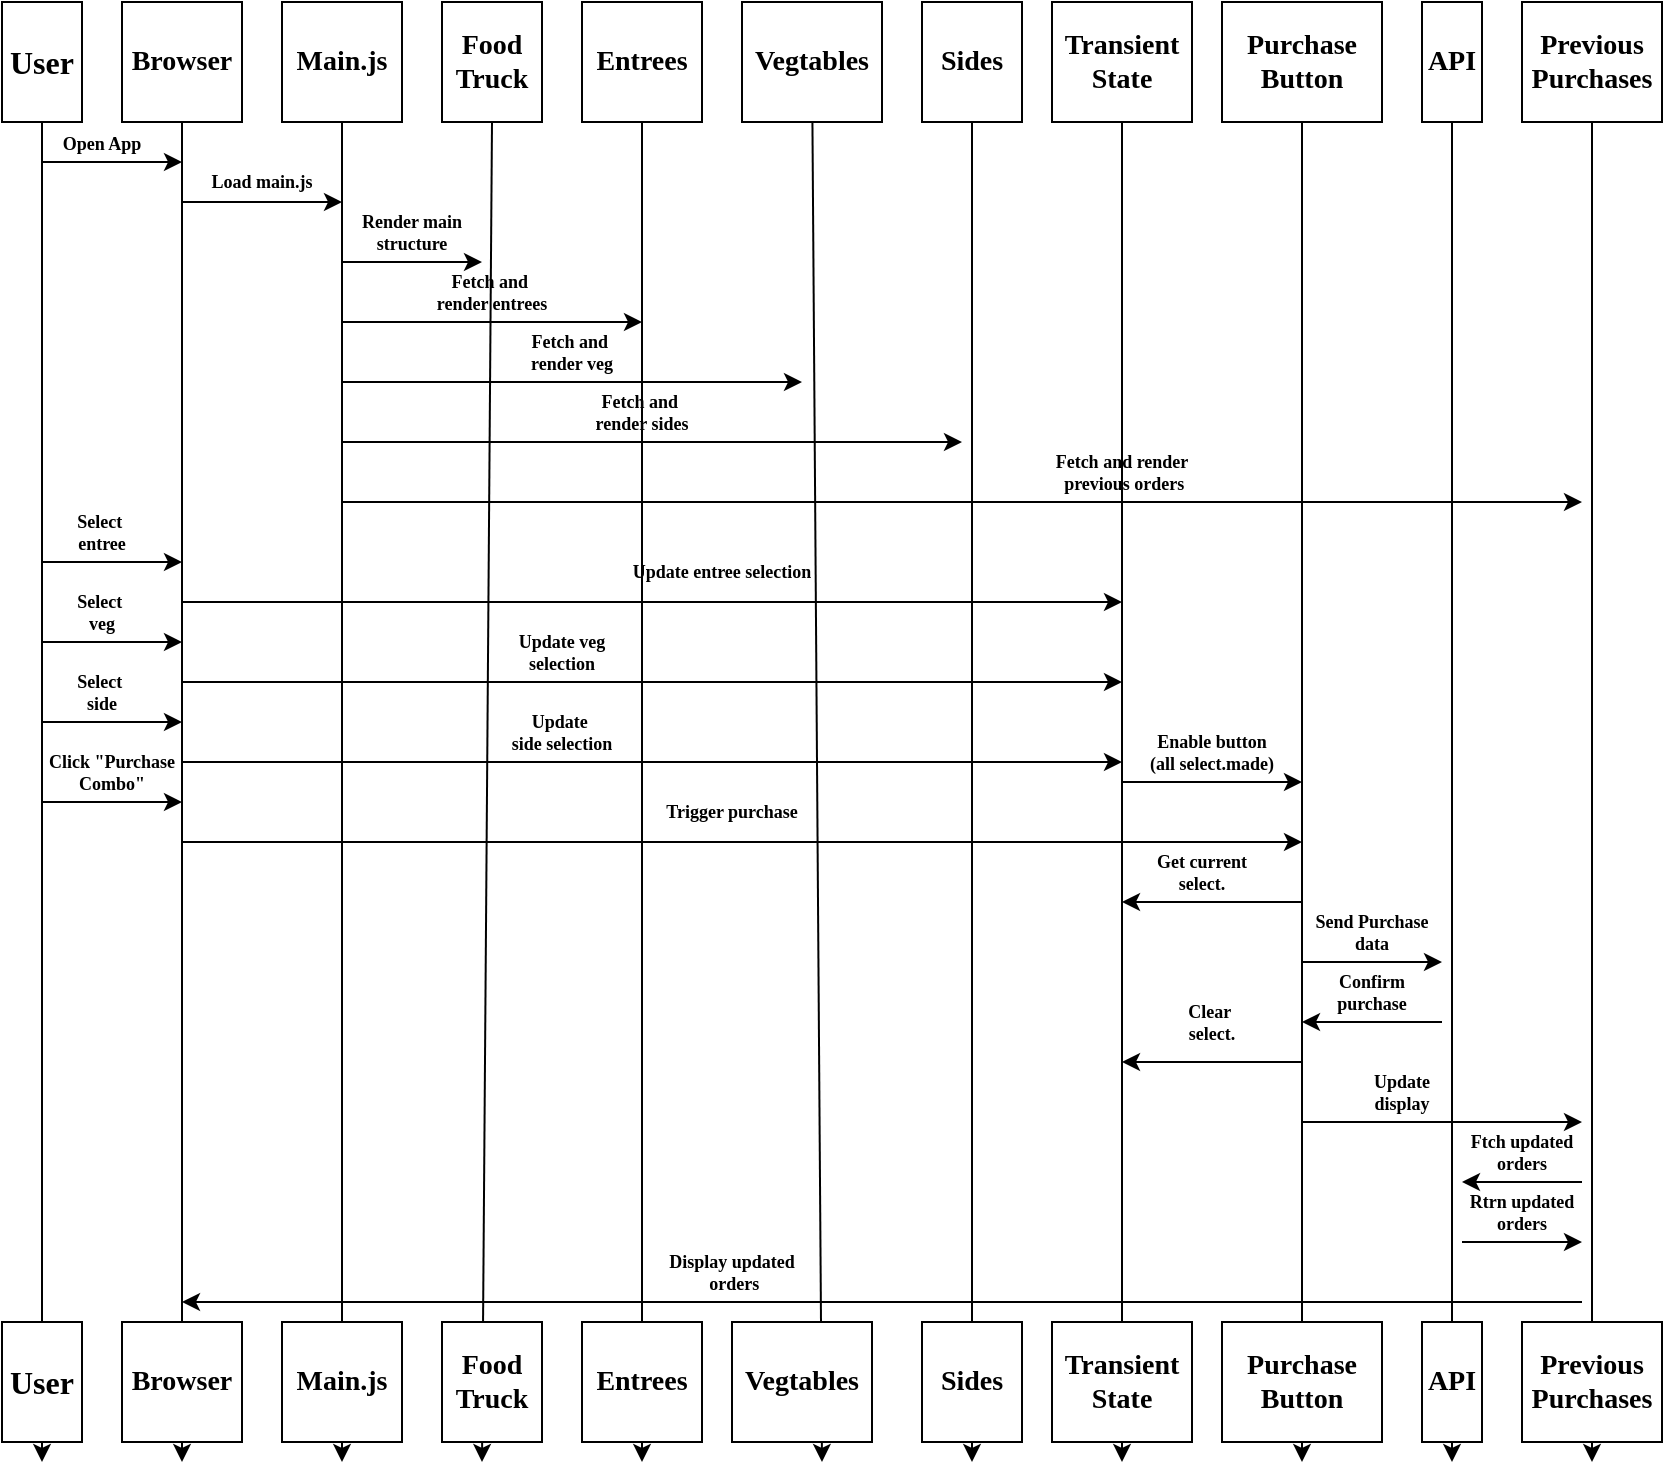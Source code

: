 <mxfile>
    <diagram id="aIg72IlpRUiw0QRfUxOD" name="Page-1">
        <mxGraphModel dx="1284" dy="611" grid="1" gridSize="10" guides="1" tooltips="1" connect="1" arrows="1" fold="1" page="1" pageScale="1" pageWidth="850" pageHeight="1100" math="0" shadow="0">
            <root>
                <mxCell id="0"/>
                <mxCell id="1" parent="0"/>
                <mxCell id="15" style="edgeStyle=none;html=1;fontFamily=Comic Sans MS;fontSize=14;startArrow=none;" edge="1" parent="1" source="87">
                    <mxGeometry relative="1" as="geometry">
                        <mxPoint x="30" y="770" as="targetPoint"/>
                        <Array as="points"/>
                    </mxGeometry>
                </mxCell>
                <mxCell id="2" value="&lt;font size=&quot;3&quot; face=&quot;Comic Sans MS&quot;&gt;&lt;b&gt;User&lt;/b&gt;&lt;/font&gt;" style="whiteSpace=wrap;html=1;" vertex="1" parent="1">
                    <mxGeometry x="10" y="40" width="40" height="60" as="geometry"/>
                </mxCell>
                <mxCell id="16" style="edgeStyle=none;html=1;exitX=0.5;exitY=1;exitDx=0;exitDy=0;fontFamily=Comic Sans MS;fontSize=14;" edge="1" parent="1" source="3">
                    <mxGeometry relative="1" as="geometry">
                        <mxPoint x="100" y="770" as="targetPoint"/>
                    </mxGeometry>
                </mxCell>
                <mxCell id="3" value="&lt;font face=&quot;Comic Sans MS&quot;&gt;&lt;span style=&quot;font-size: 14px;&quot;&gt;&lt;b&gt;Browser&lt;/b&gt;&lt;br&gt;&lt;/span&gt;&lt;/font&gt;" style="whiteSpace=wrap;html=1;" vertex="1" parent="1">
                    <mxGeometry x="70" y="40" width="60" height="60" as="geometry"/>
                </mxCell>
                <mxCell id="17" style="edgeStyle=none;html=1;exitX=0.5;exitY=1;exitDx=0;exitDy=0;fontFamily=Comic Sans MS;fontSize=14;" edge="1" parent="1" source="4">
                    <mxGeometry relative="1" as="geometry">
                        <mxPoint x="180" y="770" as="targetPoint"/>
                    </mxGeometry>
                </mxCell>
                <mxCell id="4" value="&lt;font face=&quot;Comic Sans MS&quot; style=&quot;font-size: 14px;&quot;&gt;&lt;b&gt;Main.js&lt;/b&gt;&lt;/font&gt;" style="whiteSpace=wrap;html=1;" vertex="1" parent="1">
                    <mxGeometry x="150" y="40" width="60" height="60" as="geometry"/>
                </mxCell>
                <mxCell id="18" style="edgeStyle=none;html=1;exitX=0.5;exitY=1;exitDx=0;exitDy=0;fontFamily=Comic Sans MS;fontSize=14;" edge="1" parent="1" source="5">
                    <mxGeometry relative="1" as="geometry">
                        <mxPoint x="250" y="770" as="targetPoint"/>
                    </mxGeometry>
                </mxCell>
                <mxCell id="5" value="&lt;font face=&quot;Comic Sans MS&quot;&gt;&lt;span style=&quot;font-size: 14px;&quot;&gt;&lt;b&gt;Food Truck&lt;/b&gt;&lt;/span&gt;&lt;/font&gt;" style="whiteSpace=wrap;html=1;" vertex="1" parent="1">
                    <mxGeometry x="230" y="40" width="50" height="60" as="geometry"/>
                </mxCell>
                <mxCell id="19" style="edgeStyle=none;html=1;exitX=0.5;exitY=1;exitDx=0;exitDy=0;fontFamily=Comic Sans MS;fontSize=14;startArrow=none;" edge="1" parent="1" source="92">
                    <mxGeometry relative="1" as="geometry">
                        <mxPoint x="330" y="770" as="targetPoint"/>
                    </mxGeometry>
                </mxCell>
                <mxCell id="6" value="&lt;b&gt;Entrees&lt;/b&gt;" style="whiteSpace=wrap;html=1;fontFamily=Comic Sans MS;fontSize=14;" vertex="1" parent="1">
                    <mxGeometry x="300" y="40" width="60" height="60" as="geometry"/>
                </mxCell>
                <mxCell id="22" style="edgeStyle=none;html=1;exitX=0.5;exitY=1;exitDx=0;exitDy=0;fontFamily=Comic Sans MS;fontSize=14;startArrow=none;" edge="1" parent="1" source="97">
                    <mxGeometry relative="1" as="geometry">
                        <mxPoint x="570" y="770" as="targetPoint"/>
                    </mxGeometry>
                </mxCell>
                <mxCell id="9" value="&lt;b&gt;Transient&lt;br&gt;State&lt;/b&gt;" style="whiteSpace=wrap;html=1;fontFamily=Comic Sans MS;fontSize=14;" vertex="1" parent="1">
                    <mxGeometry x="535" y="40" width="70" height="60" as="geometry"/>
                </mxCell>
                <mxCell id="21" style="edgeStyle=none;html=1;exitX=0.5;exitY=1;exitDx=0;exitDy=0;fontFamily=Comic Sans MS;fontSize=14;startArrow=none;" edge="1" parent="1" source="95">
                    <mxGeometry relative="1" as="geometry">
                        <mxPoint x="495" y="770" as="targetPoint"/>
                    </mxGeometry>
                </mxCell>
                <mxCell id="10" value="&lt;b&gt;Sides&lt;/b&gt;" style="whiteSpace=wrap;html=1;fontFamily=Comic Sans MS;fontSize=14;" vertex="1" parent="1">
                    <mxGeometry x="470" y="40" width="50" height="60" as="geometry"/>
                </mxCell>
                <mxCell id="20" style="edgeStyle=none;html=1;fontFamily=Comic Sans MS;fontSize=14;" edge="1" parent="1" source="11">
                    <mxGeometry relative="1" as="geometry">
                        <mxPoint x="420" y="770" as="targetPoint"/>
                    </mxGeometry>
                </mxCell>
                <mxCell id="11" value="&lt;b&gt;Vegtables&lt;/b&gt;" style="whiteSpace=wrap;html=1;fontFamily=Comic Sans MS;fontSize=14;" vertex="1" parent="1">
                    <mxGeometry x="380" y="40" width="70" height="60" as="geometry"/>
                </mxCell>
                <mxCell id="23" style="edgeStyle=none;html=1;exitX=0.5;exitY=1;exitDx=0;exitDy=0;fontFamily=Comic Sans MS;fontSize=14;" edge="1" parent="1" source="12">
                    <mxGeometry relative="1" as="geometry">
                        <mxPoint x="660" y="770" as="targetPoint"/>
                    </mxGeometry>
                </mxCell>
                <mxCell id="12" value="&lt;font face=&quot;Comic Sans MS&quot;&gt;&lt;span style=&quot;font-size: 14px;&quot;&gt;&lt;b&gt;Purchase&lt;br&gt;Button&lt;/b&gt;&lt;br&gt;&lt;/span&gt;&lt;/font&gt;" style="whiteSpace=wrap;html=1;" vertex="1" parent="1">
                    <mxGeometry x="620" y="40" width="80" height="60" as="geometry"/>
                </mxCell>
                <mxCell id="24" style="edgeStyle=none;html=1;exitX=0.5;exitY=1;exitDx=0;exitDy=0;fontFamily=Comic Sans MS;fontSize=14;startArrow=none;" edge="1" parent="1" source="100">
                    <mxGeometry relative="1" as="geometry">
                        <mxPoint x="735" y="770" as="targetPoint"/>
                    </mxGeometry>
                </mxCell>
                <mxCell id="13" value="&lt;b&gt;API&lt;/b&gt;" style="whiteSpace=wrap;html=1;fontFamily=Comic Sans MS;fontSize=14;" vertex="1" parent="1">
                    <mxGeometry x="720" y="40" width="30" height="60" as="geometry"/>
                </mxCell>
                <mxCell id="25" style="edgeStyle=none;html=1;fontFamily=Comic Sans MS;fontSize=14;" edge="1" parent="1" source="14">
                    <mxGeometry relative="1" as="geometry">
                        <mxPoint x="805" y="770" as="targetPoint"/>
                    </mxGeometry>
                </mxCell>
                <mxCell id="14" value="&lt;b&gt;Previous&lt;br&gt;Purchases&lt;/b&gt;" style="whiteSpace=wrap;html=1;fontFamily=Comic Sans MS;fontSize=14;" vertex="1" parent="1">
                    <mxGeometry x="770" y="40" width="70" height="60" as="geometry"/>
                </mxCell>
                <mxCell id="28" value="" style="edgeStyle=none;orthogonalLoop=1;jettySize=auto;html=1;fontFamily=Comic Sans MS;fontSize=14;" edge="1" parent="1">
                    <mxGeometry width="80" relative="1" as="geometry">
                        <mxPoint x="420" y="180" as="sourcePoint"/>
                        <mxPoint x="420" y="180" as="targetPoint"/>
                    </mxGeometry>
                </mxCell>
                <mxCell id="30" value="" style="edgeStyle=none;orthogonalLoop=1;jettySize=auto;html=1;fontFamily=Comic Sans MS;fontSize=14;" edge="1" parent="1">
                    <mxGeometry width="80" relative="1" as="geometry">
                        <mxPoint x="100" y="120" as="sourcePoint"/>
                        <mxPoint x="100" y="120" as="targetPoint"/>
                        <Array as="points"/>
                    </mxGeometry>
                </mxCell>
                <mxCell id="31" value="" style="edgeStyle=none;orthogonalLoop=1;jettySize=auto;html=1;fontFamily=Comic Sans MS;fontSize=14;" edge="1" parent="1">
                    <mxGeometry width="80" relative="1" as="geometry">
                        <mxPoint x="30" y="120" as="sourcePoint"/>
                        <mxPoint x="100" y="120" as="targetPoint"/>
                        <Array as="points"/>
                    </mxGeometry>
                </mxCell>
                <mxCell id="33" value="&lt;font style=&quot;font-size: 9px;&quot;&gt;&lt;b&gt;Open App&lt;/b&gt;&lt;/font&gt;" style="text;strokeColor=none;align=center;fillColor=none;html=1;verticalAlign=middle;whiteSpace=wrap;rounded=0;fontFamily=Comic Sans MS;fontSize=14;" vertex="1" parent="1">
                    <mxGeometry x="30" y="100" width="60" height="20" as="geometry"/>
                </mxCell>
                <mxCell id="34" value="" style="edgeStyle=none;orthogonalLoop=1;jettySize=auto;html=1;fontFamily=Comic Sans MS;fontSize=9;" edge="1" parent="1">
                    <mxGeometry width="80" relative="1" as="geometry">
                        <mxPoint x="100" y="140" as="sourcePoint"/>
                        <mxPoint x="180" y="140" as="targetPoint"/>
                    </mxGeometry>
                </mxCell>
                <mxCell id="35" value="&lt;b&gt;Load main.js&lt;/b&gt;" style="text;strokeColor=none;align=center;fillColor=none;html=1;verticalAlign=middle;whiteSpace=wrap;rounded=0;fontFamily=Comic Sans MS;fontSize=9;" vertex="1" parent="1">
                    <mxGeometry x="110" y="120" width="60" height="20" as="geometry"/>
                </mxCell>
                <mxCell id="36" value="" style="edgeStyle=none;orthogonalLoop=1;jettySize=auto;html=1;fontFamily=Comic Sans MS;fontSize=9;" edge="1" parent="1">
                    <mxGeometry width="80" relative="1" as="geometry">
                        <mxPoint x="180" y="170" as="sourcePoint"/>
                        <mxPoint x="250" y="170" as="targetPoint"/>
                    </mxGeometry>
                </mxCell>
                <mxCell id="37" value="&lt;b&gt;Render main&lt;br&gt;structure&lt;br&gt;&lt;/b&gt;" style="text;strokeColor=none;align=center;fillColor=none;html=1;verticalAlign=middle;whiteSpace=wrap;rounded=0;fontFamily=Comic Sans MS;fontSize=9;" vertex="1" parent="1">
                    <mxGeometry x="180" y="140" width="70" height="30" as="geometry"/>
                </mxCell>
                <mxCell id="38" value="" style="edgeStyle=none;orthogonalLoop=1;jettySize=auto;html=1;fontFamily=Comic Sans MS;fontSize=9;" edge="1" parent="1">
                    <mxGeometry width="80" relative="1" as="geometry">
                        <mxPoint x="180" y="200" as="sourcePoint"/>
                        <mxPoint x="330" y="200" as="targetPoint"/>
                    </mxGeometry>
                </mxCell>
                <mxCell id="39" value="&lt;b&gt;Fetch and&amp;nbsp;&lt;br&gt;render entrees&lt;br&gt;&lt;/b&gt;" style="text;strokeColor=none;align=center;fillColor=none;html=1;verticalAlign=middle;whiteSpace=wrap;rounded=0;fontFamily=Comic Sans MS;fontSize=9;" vertex="1" parent="1">
                    <mxGeometry x="210" y="170" width="90" height="30" as="geometry"/>
                </mxCell>
                <mxCell id="40" value="" style="edgeStyle=none;orthogonalLoop=1;jettySize=auto;html=1;fontFamily=Comic Sans MS;fontSize=9;" edge="1" parent="1">
                    <mxGeometry width="80" relative="1" as="geometry">
                        <mxPoint x="180" y="230" as="sourcePoint"/>
                        <mxPoint x="410" y="230" as="targetPoint"/>
                        <Array as="points"/>
                    </mxGeometry>
                </mxCell>
                <mxCell id="41" value="&lt;b&gt;Fetch and&amp;nbsp;&lt;br&gt;render veg&lt;br&gt;&lt;/b&gt;" style="text;strokeColor=none;align=center;fillColor=none;html=1;verticalAlign=middle;whiteSpace=wrap;rounded=0;fontFamily=Comic Sans MS;fontSize=9;" vertex="1" parent="1">
                    <mxGeometry x="260" y="200" width="70" height="30" as="geometry"/>
                </mxCell>
                <mxCell id="43" value="" style="edgeStyle=none;orthogonalLoop=1;jettySize=auto;html=1;fontFamily=Comic Sans MS;fontSize=9;" edge="1" parent="1">
                    <mxGeometry width="80" relative="1" as="geometry">
                        <mxPoint x="180" y="260" as="sourcePoint"/>
                        <mxPoint x="490" y="260" as="targetPoint"/>
                        <Array as="points"/>
                    </mxGeometry>
                </mxCell>
                <mxCell id="44" value="&lt;b&gt;Fetch and&amp;nbsp;&lt;br&gt;render sides&lt;br&gt;&lt;/b&gt;" style="text;strokeColor=none;align=center;fillColor=none;html=1;verticalAlign=middle;whiteSpace=wrap;rounded=0;fontFamily=Comic Sans MS;fontSize=9;" vertex="1" parent="1">
                    <mxGeometry x="300" y="230" width="60" height="30" as="geometry"/>
                </mxCell>
                <mxCell id="45" value="" style="edgeStyle=none;orthogonalLoop=1;jettySize=auto;html=1;fontFamily=Comic Sans MS;fontSize=9;" edge="1" parent="1">
                    <mxGeometry width="80" relative="1" as="geometry">
                        <mxPoint x="180" y="290" as="sourcePoint"/>
                        <mxPoint x="800" y="290" as="targetPoint"/>
                        <Array as="points"/>
                    </mxGeometry>
                </mxCell>
                <mxCell id="46" value="&lt;b&gt;Fetch and render&lt;br&gt;&amp;nbsp;previous orders&lt;br&gt;&lt;/b&gt;" style="text;strokeColor=none;align=center;fillColor=none;html=1;verticalAlign=middle;whiteSpace=wrap;rounded=0;fontFamily=Comic Sans MS;fontSize=9;" vertex="1" parent="1">
                    <mxGeometry x="520" y="260" width="100" height="30" as="geometry"/>
                </mxCell>
                <mxCell id="47" value="" style="edgeStyle=none;orthogonalLoop=1;jettySize=auto;html=1;fontFamily=Comic Sans MS;fontSize=9;" edge="1" parent="1">
                    <mxGeometry width="80" relative="1" as="geometry">
                        <mxPoint x="30" y="320" as="sourcePoint"/>
                        <mxPoint x="100" y="320" as="targetPoint"/>
                        <Array as="points"/>
                    </mxGeometry>
                </mxCell>
                <mxCell id="48" value="&lt;b&gt;Select&amp;nbsp;&lt;br&gt;entree&lt;br&gt;&lt;/b&gt;" style="text;strokeColor=none;align=center;fillColor=none;html=1;verticalAlign=middle;whiteSpace=wrap;rounded=0;fontFamily=Comic Sans MS;fontSize=9;" vertex="1" parent="1">
                    <mxGeometry x="30" y="290" width="60" height="30" as="geometry"/>
                </mxCell>
                <mxCell id="49" value="" style="edgeStyle=none;orthogonalLoop=1;jettySize=auto;html=1;fontFamily=Comic Sans MS;fontSize=9;" edge="1" parent="1">
                    <mxGeometry width="80" relative="1" as="geometry">
                        <mxPoint x="100" y="340" as="sourcePoint"/>
                        <mxPoint x="570" y="340" as="targetPoint"/>
                        <Array as="points"/>
                    </mxGeometry>
                </mxCell>
                <mxCell id="50" value="&lt;b&gt;Update entree selection&lt;/b&gt;" style="text;strokeColor=none;align=center;fillColor=none;html=1;verticalAlign=middle;whiteSpace=wrap;rounded=0;fontFamily=Comic Sans MS;fontSize=9;" vertex="1" parent="1">
                    <mxGeometry x="320" y="310" width="100" height="30" as="geometry"/>
                </mxCell>
                <mxCell id="52" value="" style="edgeStyle=none;orthogonalLoop=1;jettySize=auto;html=1;fontFamily=Comic Sans MS;fontSize=9;" edge="1" parent="1">
                    <mxGeometry width="80" relative="1" as="geometry">
                        <mxPoint x="30" y="360" as="sourcePoint"/>
                        <mxPoint x="100" y="360" as="targetPoint"/>
                        <Array as="points"/>
                    </mxGeometry>
                </mxCell>
                <mxCell id="53" value="&lt;b&gt;Select&amp;nbsp;&lt;br&gt;veg&lt;br&gt;&lt;/b&gt;" style="text;strokeColor=none;align=center;fillColor=none;html=1;verticalAlign=middle;whiteSpace=wrap;rounded=0;fontFamily=Comic Sans MS;fontSize=9;" vertex="1" parent="1">
                    <mxGeometry x="30" y="330" width="60" height="30" as="geometry"/>
                </mxCell>
                <mxCell id="54" value="" style="edgeStyle=none;orthogonalLoop=1;jettySize=auto;html=1;fontFamily=Comic Sans MS;fontSize=9;" edge="1" parent="1">
                    <mxGeometry width="80" relative="1" as="geometry">
                        <mxPoint x="100" y="380" as="sourcePoint"/>
                        <mxPoint x="570" y="380" as="targetPoint"/>
                        <Array as="points"/>
                    </mxGeometry>
                </mxCell>
                <mxCell id="55" value="&lt;b&gt;Update veg&lt;br&gt;selection&lt;br&gt;&lt;/b&gt;" style="text;strokeColor=none;align=center;fillColor=none;html=1;verticalAlign=middle;whiteSpace=wrap;rounded=0;fontFamily=Comic Sans MS;fontSize=9;" vertex="1" parent="1">
                    <mxGeometry x="260" y="350" width="60" height="30" as="geometry"/>
                </mxCell>
                <mxCell id="56" value="" style="edgeStyle=none;orthogonalLoop=1;jettySize=auto;html=1;fontFamily=Comic Sans MS;fontSize=9;" edge="1" parent="1">
                    <mxGeometry width="80" relative="1" as="geometry">
                        <mxPoint x="30" y="400" as="sourcePoint"/>
                        <mxPoint x="100" y="400" as="targetPoint"/>
                        <Array as="points"/>
                    </mxGeometry>
                </mxCell>
                <mxCell id="57" value="&lt;b&gt;Select&amp;nbsp;&lt;br&gt;side&lt;br&gt;&lt;/b&gt;" style="text;strokeColor=none;align=center;fillColor=none;html=1;verticalAlign=middle;whiteSpace=wrap;rounded=0;fontFamily=Comic Sans MS;fontSize=9;" vertex="1" parent="1">
                    <mxGeometry x="30" y="370" width="60" height="30" as="geometry"/>
                </mxCell>
                <mxCell id="58" value="" style="edgeStyle=none;orthogonalLoop=1;jettySize=auto;html=1;fontFamily=Comic Sans MS;fontSize=9;" edge="1" parent="1">
                    <mxGeometry width="80" relative="1" as="geometry">
                        <mxPoint x="100" y="420" as="sourcePoint"/>
                        <mxPoint x="570" y="420" as="targetPoint"/>
                        <Array as="points"/>
                    </mxGeometry>
                </mxCell>
                <mxCell id="59" value="&lt;b&gt;Update&amp;nbsp;&lt;br&gt;side selection&lt;br&gt;&lt;/b&gt;" style="text;strokeColor=none;align=center;fillColor=none;html=1;verticalAlign=middle;whiteSpace=wrap;rounded=0;fontFamily=Comic Sans MS;fontSize=9;" vertex="1" parent="1">
                    <mxGeometry x="255" y="390" width="70" height="30" as="geometry"/>
                </mxCell>
                <mxCell id="60" value="" style="edgeStyle=none;orthogonalLoop=1;jettySize=auto;html=1;fontFamily=Comic Sans MS;fontSize=9;" edge="1" parent="1">
                    <mxGeometry width="80" relative="1" as="geometry">
                        <mxPoint x="30" y="440" as="sourcePoint"/>
                        <mxPoint x="100" y="440" as="targetPoint"/>
                        <Array as="points"/>
                    </mxGeometry>
                </mxCell>
                <mxCell id="61" value="&lt;b&gt;Click &quot;Purchase&lt;br&gt;Combo&quot;&lt;br&gt;&lt;/b&gt;" style="text;strokeColor=none;align=center;fillColor=none;html=1;verticalAlign=middle;whiteSpace=wrap;rounded=0;fontFamily=Comic Sans MS;fontSize=9;" vertex="1" parent="1">
                    <mxGeometry x="30" y="410" width="70" height="30" as="geometry"/>
                </mxCell>
                <mxCell id="62" value="" style="edgeStyle=none;orthogonalLoop=1;jettySize=auto;html=1;fontFamily=Comic Sans MS;fontSize=9;" edge="1" parent="1">
                    <mxGeometry width="80" relative="1" as="geometry">
                        <mxPoint x="100" y="460" as="sourcePoint"/>
                        <mxPoint x="660" y="460" as="targetPoint"/>
                        <Array as="points"/>
                    </mxGeometry>
                </mxCell>
                <mxCell id="63" value="&lt;b&gt;Trigger purchase&lt;/b&gt;" style="text;strokeColor=none;align=center;fillColor=none;html=1;verticalAlign=middle;whiteSpace=wrap;rounded=0;fontFamily=Comic Sans MS;fontSize=9;" vertex="1" parent="1">
                    <mxGeometry x="325" y="430" width="100" height="30" as="geometry"/>
                </mxCell>
                <mxCell id="65" value="" style="edgeStyle=none;orthogonalLoop=1;jettySize=auto;html=1;fontFamily=Comic Sans MS;fontSize=9;" edge="1" parent="1">
                    <mxGeometry width="80" relative="1" as="geometry">
                        <mxPoint x="570" y="430" as="sourcePoint"/>
                        <mxPoint x="660" y="430" as="targetPoint"/>
                        <Array as="points"/>
                    </mxGeometry>
                </mxCell>
                <mxCell id="66" value="&lt;b&gt;Enable button&lt;br&gt;(all select.made)&lt;br&gt;&lt;/b&gt;" style="text;strokeColor=none;align=center;fillColor=none;html=1;verticalAlign=middle;whiteSpace=wrap;rounded=0;fontFamily=Comic Sans MS;fontSize=9;" vertex="1" parent="1">
                    <mxGeometry x="570" y="400" width="90" height="30" as="geometry"/>
                </mxCell>
                <mxCell id="69" value="" style="edgeStyle=none;orthogonalLoop=1;jettySize=auto;html=1;fontFamily=Comic Sans MS;fontSize=9;" edge="1" parent="1">
                    <mxGeometry width="80" relative="1" as="geometry">
                        <mxPoint x="660" y="490" as="sourcePoint"/>
                        <mxPoint x="570" y="490" as="targetPoint"/>
                        <Array as="points"/>
                    </mxGeometry>
                </mxCell>
                <mxCell id="70" value="&lt;b&gt;Get current&lt;br&gt;select.&lt;br&gt;&lt;/b&gt;" style="text;strokeColor=none;align=center;fillColor=none;html=1;verticalAlign=middle;whiteSpace=wrap;rounded=0;fontFamily=Comic Sans MS;fontSize=9;" vertex="1" parent="1">
                    <mxGeometry x="580" y="460" width="60" height="30" as="geometry"/>
                </mxCell>
                <mxCell id="71" value="" style="edgeStyle=none;orthogonalLoop=1;jettySize=auto;html=1;fontFamily=Comic Sans MS;fontSize=9;" edge="1" parent="1">
                    <mxGeometry width="80" relative="1" as="geometry">
                        <mxPoint x="660" y="520" as="sourcePoint"/>
                        <mxPoint x="730" y="520" as="targetPoint"/>
                        <Array as="points"/>
                    </mxGeometry>
                </mxCell>
                <mxCell id="72" value="&lt;b&gt;Send Purchase data&lt;/b&gt;" style="text;strokeColor=none;align=center;fillColor=none;html=1;verticalAlign=middle;whiteSpace=wrap;rounded=0;fontFamily=Comic Sans MS;fontSize=9;" vertex="1" parent="1">
                    <mxGeometry x="660" y="490" width="70" height="30" as="geometry"/>
                </mxCell>
                <mxCell id="73" value="" style="edgeStyle=none;orthogonalLoop=1;jettySize=auto;html=1;fontFamily=Comic Sans MS;fontSize=9;" edge="1" parent="1">
                    <mxGeometry width="80" relative="1" as="geometry">
                        <mxPoint x="730" y="550" as="sourcePoint"/>
                        <mxPoint x="660" y="550" as="targetPoint"/>
                        <Array as="points"/>
                    </mxGeometry>
                </mxCell>
                <mxCell id="74" value="&lt;b&gt;Confirm&lt;br&gt;purchase&lt;/b&gt;" style="text;strokeColor=none;align=center;fillColor=none;html=1;verticalAlign=middle;whiteSpace=wrap;rounded=0;fontFamily=Comic Sans MS;fontSize=9;" vertex="1" parent="1">
                    <mxGeometry x="665" y="520" width="60" height="30" as="geometry"/>
                </mxCell>
                <mxCell id="75" value="" style="edgeStyle=none;orthogonalLoop=1;jettySize=auto;html=1;fontFamily=Comic Sans MS;fontSize=9;" edge="1" parent="1">
                    <mxGeometry width="80" relative="1" as="geometry">
                        <mxPoint x="660" y="570" as="sourcePoint"/>
                        <mxPoint x="570" y="570" as="targetPoint"/>
                        <Array as="points"/>
                    </mxGeometry>
                </mxCell>
                <mxCell id="76" value="&lt;b&gt;Clear&amp;nbsp;&lt;br&gt;select.&lt;br&gt;&lt;/b&gt;" style="text;strokeColor=none;align=center;fillColor=none;html=1;verticalAlign=middle;whiteSpace=wrap;rounded=0;fontFamily=Comic Sans MS;fontSize=9;" vertex="1" parent="1">
                    <mxGeometry x="585" y="535" width="60" height="30" as="geometry"/>
                </mxCell>
                <mxCell id="77" value="" style="edgeStyle=none;orthogonalLoop=1;jettySize=auto;html=1;fontFamily=Comic Sans MS;fontSize=9;" edge="1" parent="1">
                    <mxGeometry width="80" relative="1" as="geometry">
                        <mxPoint x="660" y="600" as="sourcePoint"/>
                        <mxPoint x="800" y="600" as="targetPoint"/>
                        <Array as="points"/>
                    </mxGeometry>
                </mxCell>
                <mxCell id="78" value="&lt;b&gt;Update&lt;br&gt;display&lt;br&gt;&lt;/b&gt;" style="text;strokeColor=none;align=center;fillColor=none;html=1;verticalAlign=middle;whiteSpace=wrap;rounded=0;fontFamily=Comic Sans MS;fontSize=9;" vertex="1" parent="1">
                    <mxGeometry x="680" y="570" width="60" height="30" as="geometry"/>
                </mxCell>
                <mxCell id="79" value="" style="edgeStyle=none;orthogonalLoop=1;jettySize=auto;html=1;fontFamily=Comic Sans MS;fontSize=9;" edge="1" parent="1">
                    <mxGeometry width="80" relative="1" as="geometry">
                        <mxPoint x="800" y="630" as="sourcePoint"/>
                        <mxPoint x="740" y="630" as="targetPoint"/>
                        <Array as="points"/>
                    </mxGeometry>
                </mxCell>
                <mxCell id="80" value="&lt;b&gt;Ftch updated orders&lt;br&gt;&lt;/b&gt;" style="text;strokeColor=none;align=center;fillColor=none;html=1;verticalAlign=middle;whiteSpace=wrap;rounded=0;fontFamily=Comic Sans MS;fontSize=9;" vertex="1" parent="1">
                    <mxGeometry x="740" y="600" width="60" height="30" as="geometry"/>
                </mxCell>
                <mxCell id="82" value="" style="edgeStyle=none;orthogonalLoop=1;jettySize=auto;html=1;fontFamily=Comic Sans MS;fontSize=9;" edge="1" parent="1">
                    <mxGeometry width="80" relative="1" as="geometry">
                        <mxPoint x="740" y="660" as="sourcePoint"/>
                        <mxPoint x="800" y="660" as="targetPoint"/>
                        <Array as="points"/>
                    </mxGeometry>
                </mxCell>
                <mxCell id="83" value="&lt;b&gt;Rtrn updated orders&lt;br&gt;&lt;/b&gt;" style="text;strokeColor=none;align=center;fillColor=none;html=1;verticalAlign=middle;whiteSpace=wrap;rounded=0;fontFamily=Comic Sans MS;fontSize=9;" vertex="1" parent="1">
                    <mxGeometry x="730" y="630" width="80" height="30" as="geometry"/>
                </mxCell>
                <mxCell id="84" value="" style="edgeStyle=none;orthogonalLoop=1;jettySize=auto;html=1;fontFamily=Comic Sans MS;fontSize=9;" edge="1" parent="1">
                    <mxGeometry width="80" relative="1" as="geometry">
                        <mxPoint x="800" y="690" as="sourcePoint"/>
                        <mxPoint x="100" y="690" as="targetPoint"/>
                        <Array as="points"/>
                    </mxGeometry>
                </mxCell>
                <mxCell id="85" value="&lt;b&gt;Display updated&lt;br&gt;&amp;nbsp;orders&lt;/b&gt;" style="text;strokeColor=none;align=center;fillColor=none;html=1;verticalAlign=middle;whiteSpace=wrap;rounded=0;fontFamily=Comic Sans MS;fontSize=9;" vertex="1" parent="1">
                    <mxGeometry x="305" y="660" width="140" height="30" as="geometry"/>
                </mxCell>
                <mxCell id="88" value="" style="edgeStyle=none;html=1;fontFamily=Comic Sans MS;fontSize=14;endArrow=none;" edge="1" parent="1" source="2" target="87">
                    <mxGeometry relative="1" as="geometry">
                        <mxPoint x="30" y="1100" as="targetPoint"/>
                        <mxPoint x="30" y="100" as="sourcePoint"/>
                        <Array as="points">
                            <mxPoint x="30" y="120"/>
                        </Array>
                    </mxGeometry>
                </mxCell>
                <mxCell id="87" value="&lt;font size=&quot;3&quot; face=&quot;Comic Sans MS&quot;&gt;&lt;b&gt;User&lt;/b&gt;&lt;/font&gt;" style="whiteSpace=wrap;html=1;" vertex="1" parent="1">
                    <mxGeometry x="10" y="700" width="40" height="60" as="geometry"/>
                </mxCell>
                <mxCell id="89" value="&lt;font face=&quot;Comic Sans MS&quot;&gt;&lt;span style=&quot;font-size: 14px;&quot;&gt;&lt;b&gt;Browser&lt;/b&gt;&lt;br&gt;&lt;/span&gt;&lt;/font&gt;" style="whiteSpace=wrap;html=1;" vertex="1" parent="1">
                    <mxGeometry x="70" y="700" width="60" height="60" as="geometry"/>
                </mxCell>
                <mxCell id="90" value="&lt;font face=&quot;Comic Sans MS&quot; style=&quot;font-size: 14px;&quot;&gt;&lt;b&gt;Main.js&lt;/b&gt;&lt;/font&gt;" style="whiteSpace=wrap;html=1;" vertex="1" parent="1">
                    <mxGeometry x="150" y="700" width="60" height="60" as="geometry"/>
                </mxCell>
                <mxCell id="91" value="&lt;font face=&quot;Comic Sans MS&quot;&gt;&lt;span style=&quot;font-size: 14px;&quot;&gt;&lt;b&gt;Food Truck&lt;/b&gt;&lt;/span&gt;&lt;/font&gt;" style="whiteSpace=wrap;html=1;" vertex="1" parent="1">
                    <mxGeometry x="230" y="700" width="50" height="60" as="geometry"/>
                </mxCell>
                <mxCell id="93" value="" style="edgeStyle=none;html=1;exitX=0.5;exitY=1;exitDx=0;exitDy=0;fontFamily=Comic Sans MS;fontSize=14;endArrow=none;" edge="1" parent="1" source="6" target="92">
                    <mxGeometry relative="1" as="geometry">
                        <mxPoint x="330" y="1100" as="targetPoint"/>
                        <mxPoint x="330" y="100" as="sourcePoint"/>
                    </mxGeometry>
                </mxCell>
                <mxCell id="92" value="&lt;b&gt;Entrees&lt;/b&gt;" style="whiteSpace=wrap;html=1;fontFamily=Comic Sans MS;fontSize=14;" vertex="1" parent="1">
                    <mxGeometry x="300" y="700" width="60" height="60" as="geometry"/>
                </mxCell>
                <mxCell id="94" value="&lt;b&gt;Vegtables&lt;/b&gt;" style="whiteSpace=wrap;html=1;fontFamily=Comic Sans MS;fontSize=14;" vertex="1" parent="1">
                    <mxGeometry x="375" y="700" width="70" height="60" as="geometry"/>
                </mxCell>
                <mxCell id="96" value="" style="edgeStyle=none;html=1;exitX=0.5;exitY=1;exitDx=0;exitDy=0;fontFamily=Comic Sans MS;fontSize=14;endArrow=none;" edge="1" parent="1" source="10" target="95">
                    <mxGeometry relative="1" as="geometry">
                        <mxPoint x="490" y="1100" as="targetPoint"/>
                        <mxPoint x="495" y="100" as="sourcePoint"/>
                    </mxGeometry>
                </mxCell>
                <mxCell id="95" value="&lt;b&gt;Sides&lt;/b&gt;" style="whiteSpace=wrap;html=1;fontFamily=Comic Sans MS;fontSize=14;" vertex="1" parent="1">
                    <mxGeometry x="470" y="700" width="50" height="60" as="geometry"/>
                </mxCell>
                <mxCell id="98" value="" style="edgeStyle=none;html=1;exitX=0.5;exitY=1;exitDx=0;exitDy=0;fontFamily=Comic Sans MS;fontSize=14;endArrow=none;" edge="1" parent="1" source="9" target="97">
                    <mxGeometry relative="1" as="geometry">
                        <mxPoint x="570" y="1100" as="targetPoint"/>
                        <mxPoint x="570" y="100" as="sourcePoint"/>
                    </mxGeometry>
                </mxCell>
                <mxCell id="97" value="&lt;b&gt;Transient&lt;br&gt;State&lt;/b&gt;" style="whiteSpace=wrap;html=1;fontFamily=Comic Sans MS;fontSize=14;" vertex="1" parent="1">
                    <mxGeometry x="535" y="700" width="70" height="60" as="geometry"/>
                </mxCell>
                <mxCell id="99" value="&lt;font face=&quot;Comic Sans MS&quot;&gt;&lt;span style=&quot;font-size: 14px;&quot;&gt;&lt;b&gt;Purchase&lt;br&gt;Button&lt;/b&gt;&lt;br&gt;&lt;/span&gt;&lt;/font&gt;" style="whiteSpace=wrap;html=1;" vertex="1" parent="1">
                    <mxGeometry x="620" y="700" width="80" height="60" as="geometry"/>
                </mxCell>
                <mxCell id="101" value="" style="edgeStyle=none;html=1;exitX=0.5;exitY=1;exitDx=0;exitDy=0;fontFamily=Comic Sans MS;fontSize=14;endArrow=none;" edge="1" parent="1" source="13" target="100">
                    <mxGeometry relative="1" as="geometry">
                        <mxPoint x="735" y="1100" as="targetPoint"/>
                        <mxPoint x="735" y="100" as="sourcePoint"/>
                    </mxGeometry>
                </mxCell>
                <mxCell id="100" value="&lt;b&gt;API&lt;/b&gt;" style="whiteSpace=wrap;html=1;fontFamily=Comic Sans MS;fontSize=14;" vertex="1" parent="1">
                    <mxGeometry x="720" y="700" width="30" height="60" as="geometry"/>
                </mxCell>
                <mxCell id="102" value="&lt;b&gt;Previous&lt;br&gt;Purchases&lt;/b&gt;" style="whiteSpace=wrap;html=1;fontFamily=Comic Sans MS;fontSize=14;" vertex="1" parent="1">
                    <mxGeometry x="770" y="700" width="70" height="60" as="geometry"/>
                </mxCell>
            </root>
        </mxGraphModel>
    </diagram>
</mxfile>
